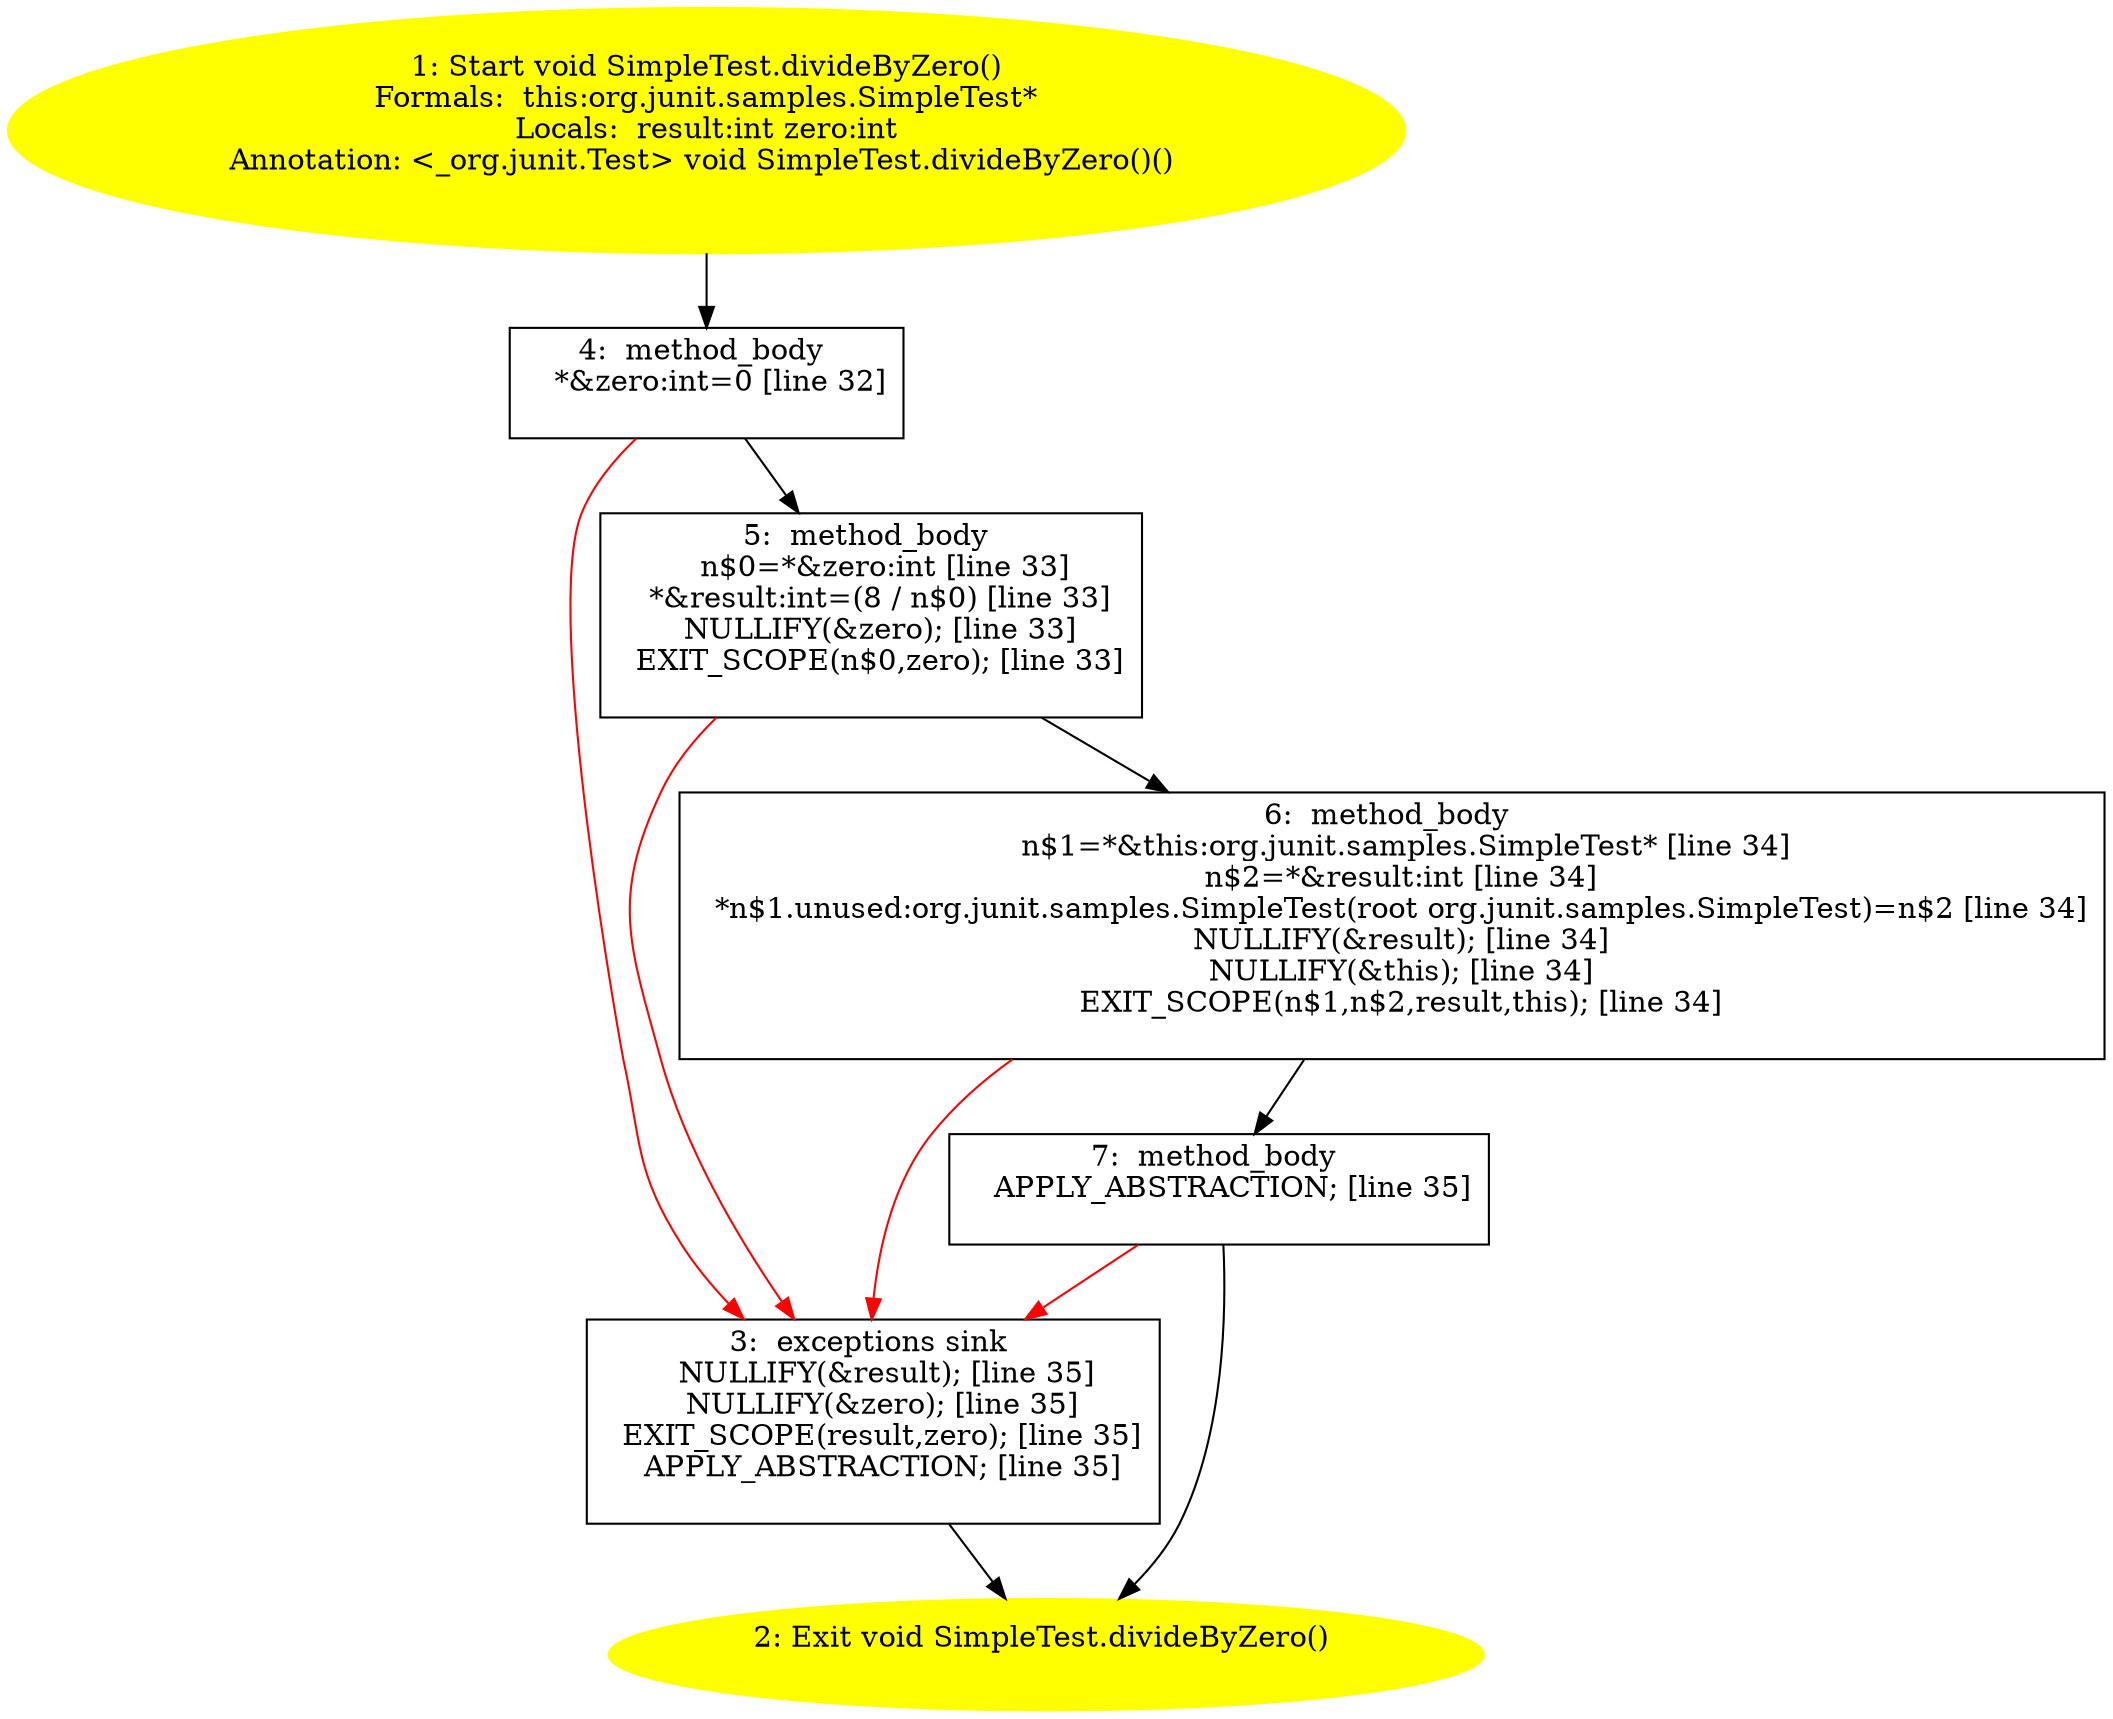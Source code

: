 /* @generated */
digraph cfg {
"org.junit.samples.SimpleTest.divideByZero():void.d0180b88517dd03fc15449cbe92689c1_1" [label="1: Start void SimpleTest.divideByZero()\nFormals:  this:org.junit.samples.SimpleTest*\nLocals:  result:int zero:int\nAnnotation: <_org.junit.Test> void SimpleTest.divideByZero()() \n  " color=yellow style=filled]
	

	 "org.junit.samples.SimpleTest.divideByZero():void.d0180b88517dd03fc15449cbe92689c1_1" -> "org.junit.samples.SimpleTest.divideByZero():void.d0180b88517dd03fc15449cbe92689c1_4" ;
"org.junit.samples.SimpleTest.divideByZero():void.d0180b88517dd03fc15449cbe92689c1_2" [label="2: Exit void SimpleTest.divideByZero() \n  " color=yellow style=filled]
	

"org.junit.samples.SimpleTest.divideByZero():void.d0180b88517dd03fc15449cbe92689c1_3" [label="3:  exceptions sink \n   NULLIFY(&result); [line 35]\n  NULLIFY(&zero); [line 35]\n  EXIT_SCOPE(result,zero); [line 35]\n  APPLY_ABSTRACTION; [line 35]\n " shape="box"]
	

	 "org.junit.samples.SimpleTest.divideByZero():void.d0180b88517dd03fc15449cbe92689c1_3" -> "org.junit.samples.SimpleTest.divideByZero():void.d0180b88517dd03fc15449cbe92689c1_2" ;
"org.junit.samples.SimpleTest.divideByZero():void.d0180b88517dd03fc15449cbe92689c1_4" [label="4:  method_body \n   *&zero:int=0 [line 32]\n " shape="box"]
	

	 "org.junit.samples.SimpleTest.divideByZero():void.d0180b88517dd03fc15449cbe92689c1_4" -> "org.junit.samples.SimpleTest.divideByZero():void.d0180b88517dd03fc15449cbe92689c1_5" ;
	 "org.junit.samples.SimpleTest.divideByZero():void.d0180b88517dd03fc15449cbe92689c1_4" -> "org.junit.samples.SimpleTest.divideByZero():void.d0180b88517dd03fc15449cbe92689c1_3" [color="red" ];
"org.junit.samples.SimpleTest.divideByZero():void.d0180b88517dd03fc15449cbe92689c1_5" [label="5:  method_body \n   n$0=*&zero:int [line 33]\n  *&result:int=(8 / n$0) [line 33]\n  NULLIFY(&zero); [line 33]\n  EXIT_SCOPE(n$0,zero); [line 33]\n " shape="box"]
	

	 "org.junit.samples.SimpleTest.divideByZero():void.d0180b88517dd03fc15449cbe92689c1_5" -> "org.junit.samples.SimpleTest.divideByZero():void.d0180b88517dd03fc15449cbe92689c1_6" ;
	 "org.junit.samples.SimpleTest.divideByZero():void.d0180b88517dd03fc15449cbe92689c1_5" -> "org.junit.samples.SimpleTest.divideByZero():void.d0180b88517dd03fc15449cbe92689c1_3" [color="red" ];
"org.junit.samples.SimpleTest.divideByZero():void.d0180b88517dd03fc15449cbe92689c1_6" [label="6:  method_body \n   n$1=*&this:org.junit.samples.SimpleTest* [line 34]\n  n$2=*&result:int [line 34]\n  *n$1.unused:org.junit.samples.SimpleTest(root org.junit.samples.SimpleTest)=n$2 [line 34]\n  NULLIFY(&result); [line 34]\n  NULLIFY(&this); [line 34]\n  EXIT_SCOPE(n$1,n$2,result,this); [line 34]\n " shape="box"]
	

	 "org.junit.samples.SimpleTest.divideByZero():void.d0180b88517dd03fc15449cbe92689c1_6" -> "org.junit.samples.SimpleTest.divideByZero():void.d0180b88517dd03fc15449cbe92689c1_7" ;
	 "org.junit.samples.SimpleTest.divideByZero():void.d0180b88517dd03fc15449cbe92689c1_6" -> "org.junit.samples.SimpleTest.divideByZero():void.d0180b88517dd03fc15449cbe92689c1_3" [color="red" ];
"org.junit.samples.SimpleTest.divideByZero():void.d0180b88517dd03fc15449cbe92689c1_7" [label="7:  method_body \n   APPLY_ABSTRACTION; [line 35]\n " shape="box"]
	

	 "org.junit.samples.SimpleTest.divideByZero():void.d0180b88517dd03fc15449cbe92689c1_7" -> "org.junit.samples.SimpleTest.divideByZero():void.d0180b88517dd03fc15449cbe92689c1_2" ;
	 "org.junit.samples.SimpleTest.divideByZero():void.d0180b88517dd03fc15449cbe92689c1_7" -> "org.junit.samples.SimpleTest.divideByZero():void.d0180b88517dd03fc15449cbe92689c1_3" [color="red" ];
}
